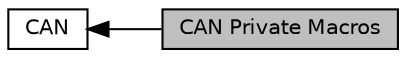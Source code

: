 digraph "CAN Private Macros"
{
  edge [fontname="Helvetica",fontsize="10",labelfontname="Helvetica",labelfontsize="10"];
  node [fontname="Helvetica",fontsize="10",shape=record];
  rankdir=LR;
  Node0 [label="CAN Private Macros",height=0.2,width=0.4,color="black", fillcolor="grey75", style="filled", fontcolor="black"];
  Node1 [label="CAN",height=0.2,width=0.4,color="black", fillcolor="white", style="filled",URL="$group___c_a_n.html",tooltip="CAN driver modules. "];
  Node1->Node0 [shape=plaintext, dir="back", style="solid"];
}
